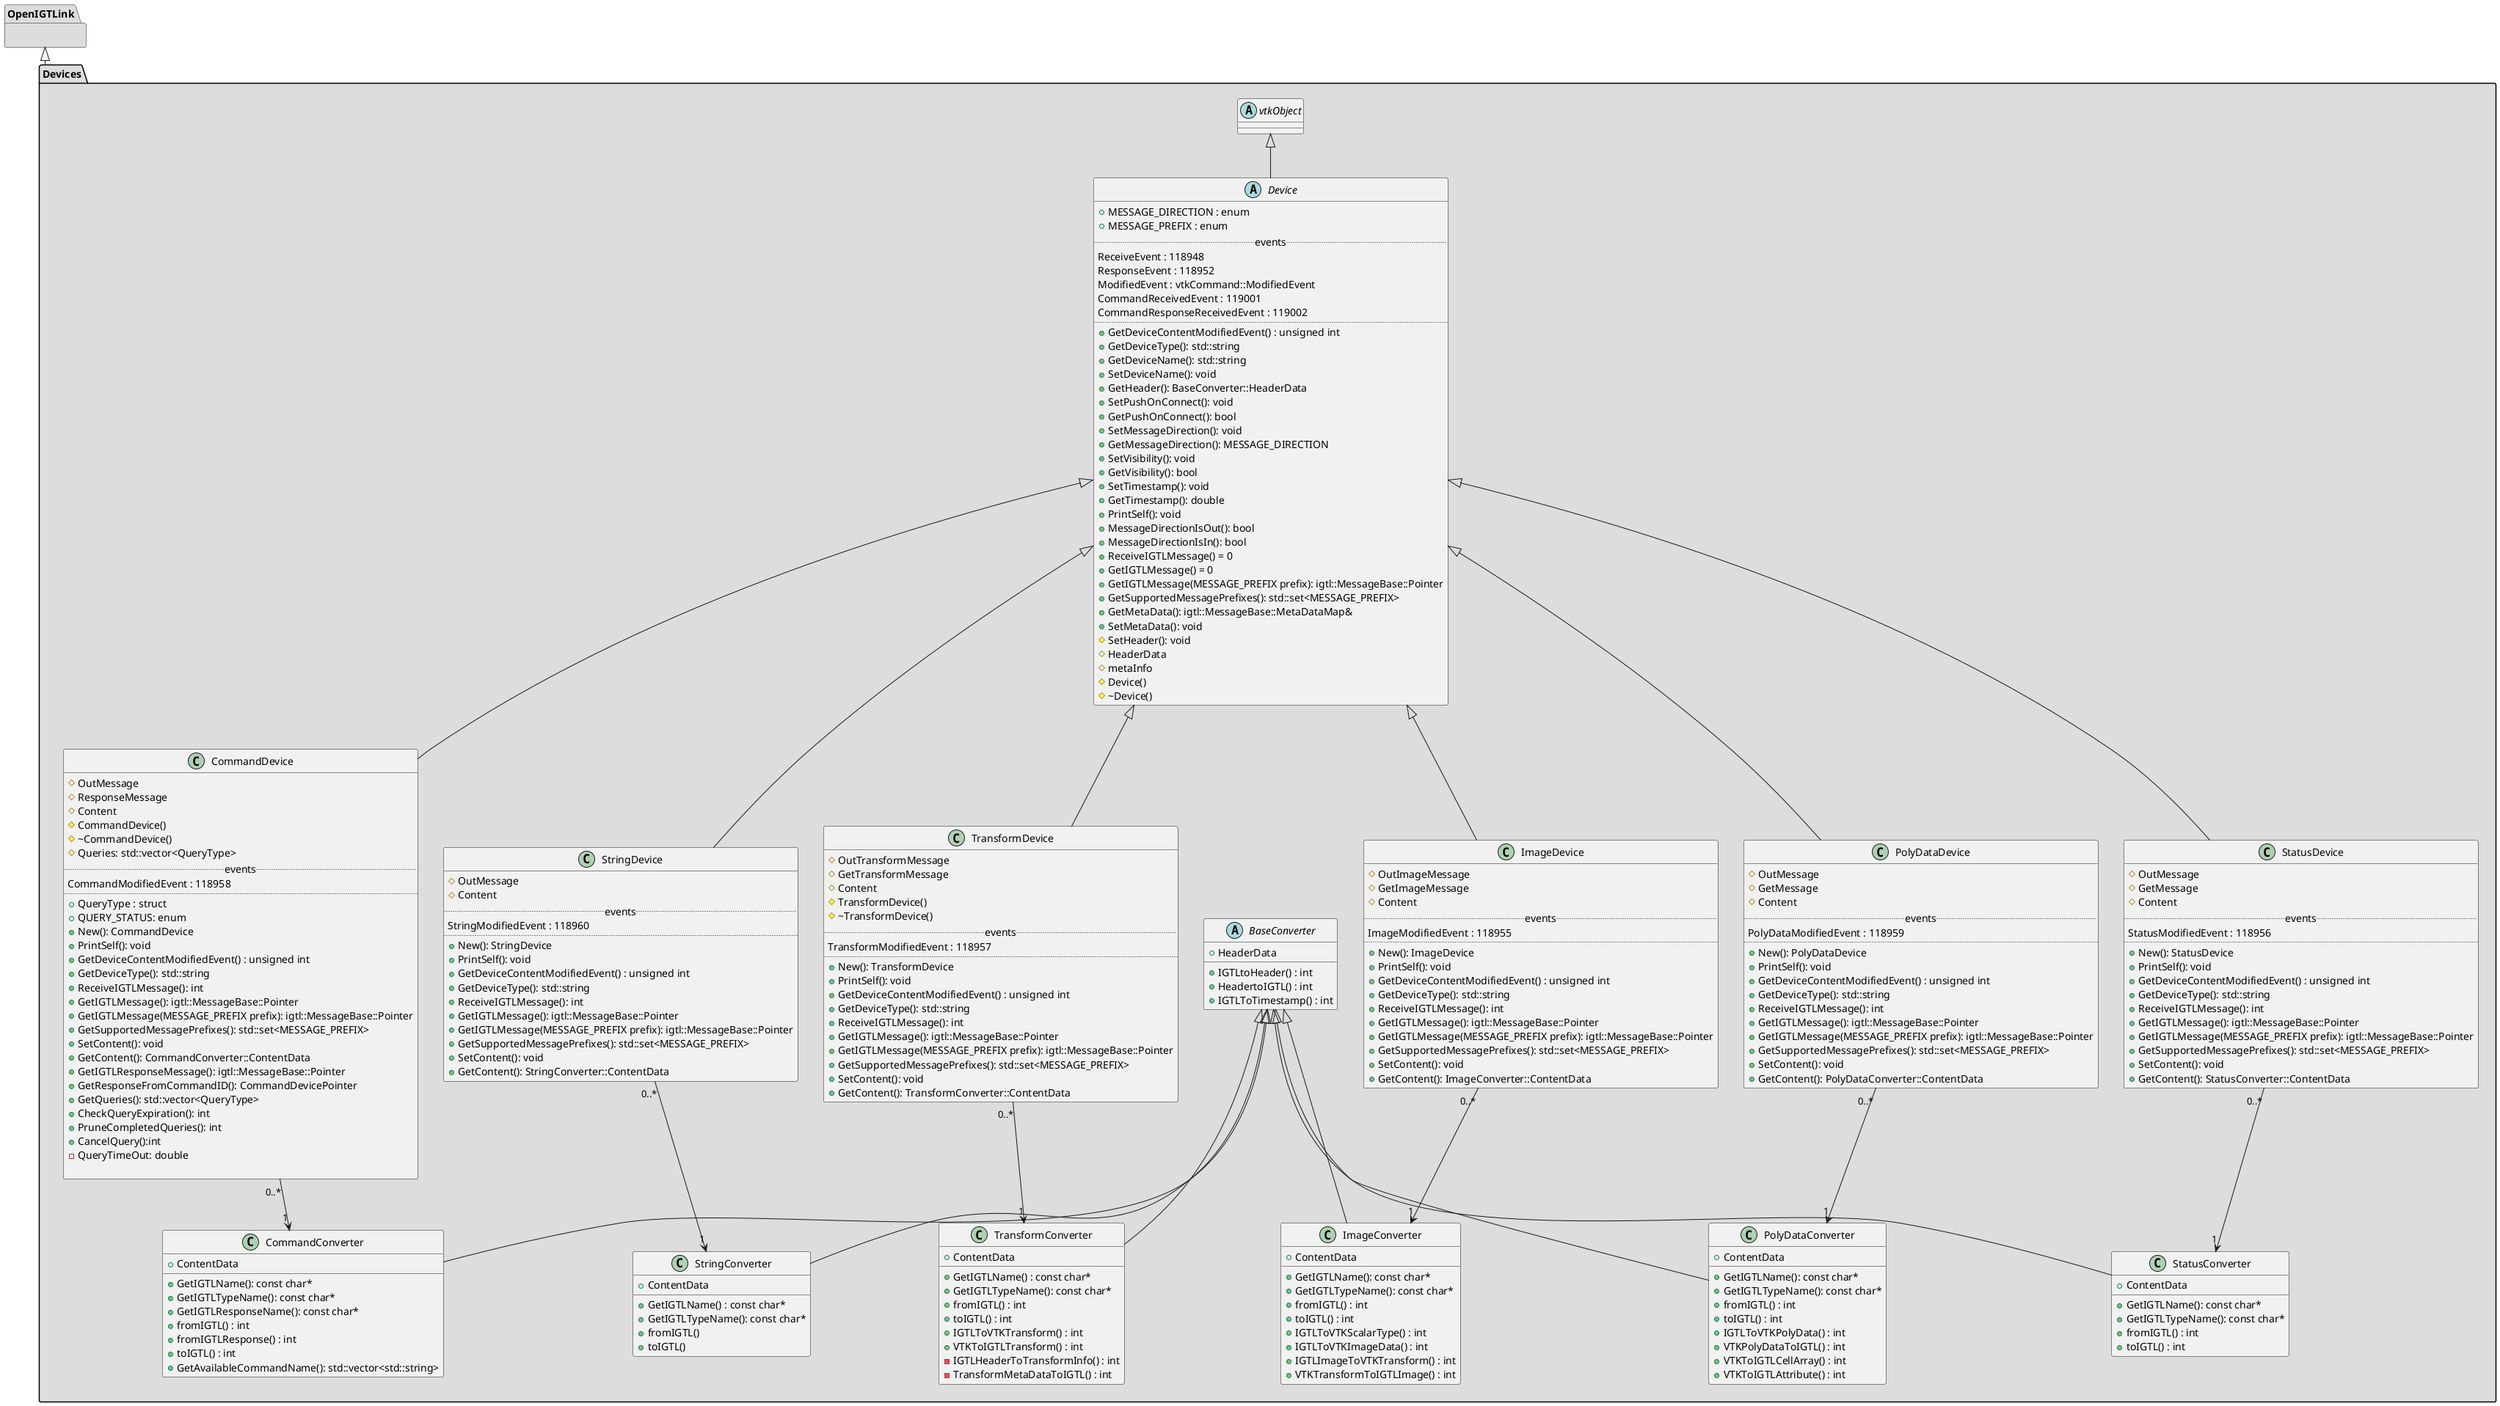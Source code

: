 @startuml
package "OpenIGTLink"  #DDDDDF {
}
package "Devices" #DDDDDD {
	abstract class vtkObject {
	}
	abstract class BaseConverter {
    + HeaderData
    __
    + IGTLtoHeader() : int
    + HeadertoIGTL() : int
    + IGTLToTimestamp() : int
  }

 class ImageConverter {
    + ContentData
    __
    + GetIGTLName(): const char* 
    + GetIGTLTypeName(): const char* 
    + fromIGTL() : int
    + toIGTL() : int
    + IGTLToVTKScalarType() : int
    + IGTLToVTKImageData() : int
    + IGTLImageToVTKTransform() : int
    + VTKTransformToIGTLImage() : int
  }
  
 class PolyDataConverter {
    + ContentData
    __
    + GetIGTLName(): const char* 
    + GetIGTLTypeName(): const char* 
    + fromIGTL() : int
    + toIGTL() : int
    + IGTLToVTKPolyData() : int
    + VTKPolyDataToIGTL() : int
    + VTKToIGTLCellArray() : int
    + VTKToIGTLAttribute() : int
  }
	
 class StatusConverter {
    + ContentData
    __
    + GetIGTLName(): const char* 
    + GetIGTLTypeName(): const char* 
    + fromIGTL() : int
    + toIGTL() : int
  }
  
  class StringConverter {
    + ContentData
    __
    + GetIGTLName() : const char* 
    + GetIGTLTypeName(): const char* 
    + fromIGTL()
    + toIGTL()
  }
  
  class TransformConverter {
    + ContentData
    __
    + GetIGTLName() : const char* 
    + GetIGTLTypeName(): const char* 
    + fromIGTL() : int
    + toIGTL() : int
    + IGTLToVTKTransform() : int
    + VTKToIGTLTransform() : int
    - IGTLHeaderToTransformInfo() : int
    - TransformMetaDataToIGTL() : int
  }
  
  class CommandConverter {
    + ContentData
    __
    + GetIGTLName(): const char* 
    + GetIGTLTypeName(): const char* 
    + GetIGTLResponseName(): const char* 
    + fromIGTL() : int
    + fromIGTLResponse() : int
    + toIGTL() : int
    + GetAvailableCommandName(): std::vector<std::string> 
  }

  BaseConverter <|-- ImageConverter
  BaseConverter <|-- PolyDataConverter
  BaseConverter <|-- StatusConverter
  BaseConverter <|-- StringConverter
  BaseConverter <|-- TransformConverter
  BaseConverter <|-- CommandConverter
  
  abstract class Device {
    + MESSAGE_DIRECTION : enum
    + MESSAGE_PREFIX : enum
    .. events ..
    ReceiveEvent : 118948
    ResponseEvent : 118952
    ModifiedEvent : vtkCommand::ModifiedEvent
    CommandReceivedEvent : 119001
    CommandResponseReceivedEvent : 119002
    ..
    + GetDeviceContentModifiedEvent() : unsigned int
    + GetDeviceType(): std::string 
    + GetDeviceName(): std::string 
    + SetDeviceName(): void
    + GetHeader(): BaseConverter::HeaderData
    + SetPushOnConnect(): void
    + GetPushOnConnect(): bool
    + SetMessageDirection(): void
    + GetMessageDirection(): MESSAGE_DIRECTION
    + SetVisibility(): void
    + GetVisibility(): bool
    + SetTimestamp(): void
    + GetTimestamp(): double
    + PrintSelf(): void
    + MessageDirectionIsOut(): bool
    + MessageDirectionIsIn(): bool
    + ReceiveIGTLMessage() = 0
    + GetIGTLMessage() = 0
    + GetIGTLMessage(MESSAGE_PREFIX prefix): igtl::MessageBase::Pointer
    + GetSupportedMessagePrefixes(): std::set<MESSAGE_PREFIX>
    + GetMetaData(): igtl::MessageBase::MetaDataMap&
    + SetMetaData(): void
    # SetHeader(): void
    # HeaderData
    # metaInfo
    # Device()
    # ~Device()
  }
  
  class ImageDevice {
    # OutImageMessage
    # GetImageMessage
    # Content
  	.. events ..
    ImageModifiedEvent : 118955
    ..
    + New(): ImageDevice
    + PrintSelf(): void
    + GetDeviceContentModifiedEvent() : unsigned int
    + GetDeviceType(): std::string 
    + ReceiveIGTLMessage(): int
    + GetIGTLMessage(): igtl::MessageBase::Pointer
    + GetIGTLMessage(MESSAGE_PREFIX prefix): igtl::MessageBase::Pointer
    + GetSupportedMessagePrefixes(): std::set<MESSAGE_PREFIX>
    + SetContent(): void
    + GetContent(): ImageConverter::ContentData
  }
  
  class PolyDataDevice {
    # OutMessage
    # GetMessage
    # Content
  	.. events ..
    PolyDataModifiedEvent : 118959
    ..
    + New(): PolyDataDevice
    + PrintSelf(): void
    + GetDeviceContentModifiedEvent() : unsigned int
    + GetDeviceType(): std::string 
    + ReceiveIGTLMessage(): int
    + GetIGTLMessage(): igtl::MessageBase::Pointer
    + GetIGTLMessage(MESSAGE_PREFIX prefix): igtl::MessageBase::Pointer
    + GetSupportedMessagePrefixes(): std::set<MESSAGE_PREFIX>
    + SetContent(): void
    + GetContent(): PolyDataConverter::ContentData
  }
  
  class StatusDevice {
    # OutMessage
    # GetMessage
    # Content
  	.. events ..
    StatusModifiedEvent : 118956
    ..
    + New(): StatusDevice
    + PrintSelf(): void
    + GetDeviceContentModifiedEvent() : unsigned int
    + GetDeviceType(): std::string 
    + ReceiveIGTLMessage(): int
    + GetIGTLMessage(): igtl::MessageBase::Pointer
    + GetIGTLMessage(MESSAGE_PREFIX prefix): igtl::MessageBase::Pointer
    + GetSupportedMessagePrefixes(): std::set<MESSAGE_PREFIX>
    + SetContent(): void
    + GetContent(): StatusConverter::ContentData
  }
  
  class StringDevice {
    # OutMessage
    # Content
  	.. events ..
    StringModifiedEvent : 118960
    ..
    + New(): StringDevice
    + PrintSelf(): void
    + GetDeviceContentModifiedEvent() : unsigned int
    + GetDeviceType(): std::string 
    + ReceiveIGTLMessage(): int
    + GetIGTLMessage(): igtl::MessageBase::Pointer
    + GetIGTLMessage(MESSAGE_PREFIX prefix): igtl::MessageBase::Pointer
    + GetSupportedMessagePrefixes(): std::set<MESSAGE_PREFIX>
    + SetContent(): void
    + GetContent(): StringConverter::ContentData
  }
  
  class TransformDevice {
    # OutTransformMessage
    # GetTransformMessage
    # Content
    # TransformDevice()
    # ~TransformDevice()
  	.. events ..
    TransformModifiedEvent : 118957
    ..
    + New(): TransformDevice
    + PrintSelf(): void
    + GetDeviceContentModifiedEvent() : unsigned int
    + GetDeviceType(): std::string 
    + ReceiveIGTLMessage(): int
    + GetIGTLMessage(): igtl::MessageBase::Pointer
    + GetIGTLMessage(MESSAGE_PREFIX prefix): igtl::MessageBase::Pointer
    + GetSupportedMessagePrefixes(): std::set<MESSAGE_PREFIX>
    + SetContent(): void
    + GetContent(): TransformConverter::ContentData
  }
  
  class CommandDevice {
    # OutMessage
    # ResponseMessage
    # Content
    # CommandDevice()
    # ~CommandDevice()
    # Queries: std::vector<QueryType>
  	.. events ..
    CommandModifiedEvent : 118958
    ..
    + QueryType : struct
  	+ QUERY_STATUS: enum
    + New(): CommandDevice
    + PrintSelf(): void
    + GetDeviceContentModifiedEvent() : unsigned int
    + GetDeviceType(): std::string 
    + ReceiveIGTLMessage(): int
    + GetIGTLMessage(): igtl::MessageBase::Pointer
    + GetIGTLMessage(MESSAGE_PREFIX prefix): igtl::MessageBase::Pointer
    + GetSupportedMessagePrefixes(): std::set<MESSAGE_PREFIX>
    + SetContent(): void
    + GetContent(): CommandConverter::ContentData
    + GetIGTLResponseMessage(): igtl::MessageBase::Pointer
    + GetResponseFromCommandID(): CommandDevicePointer
    + GetQueries(): std::vector<QueryType> 
    + CheckQueryExpiration(): int
    + PruneCompletedQueries(): int
    + CancelQuery():int
    - QueryTimeOut: double
    
  }
  vtkObject <|-- Device
  Device <|-- ImageDevice
  Device <|-- PolyDataDevice
  Device <|-- StatusDevice
  Device <|-- StringDevice
  Device <|-- CommandDevice
  Device <|-- TransformDevice
  
  top to bottom direction
  ImageDevice "0..*"-->"1"ImageConverter
  PolyDataDevice "0..*"-->"1"PolyDataConverter
  StatusDevice "0..*"-->"1"StatusConverter
  StringDevice "0..*"-->"1"StringConverter
  TransformDevice "0..*"-->"1"TransformConverter
  CommandDevice "0..*"-->"1"CommandConverter
}
"OpenIGTLink" <|-- "Devices"
@enduml